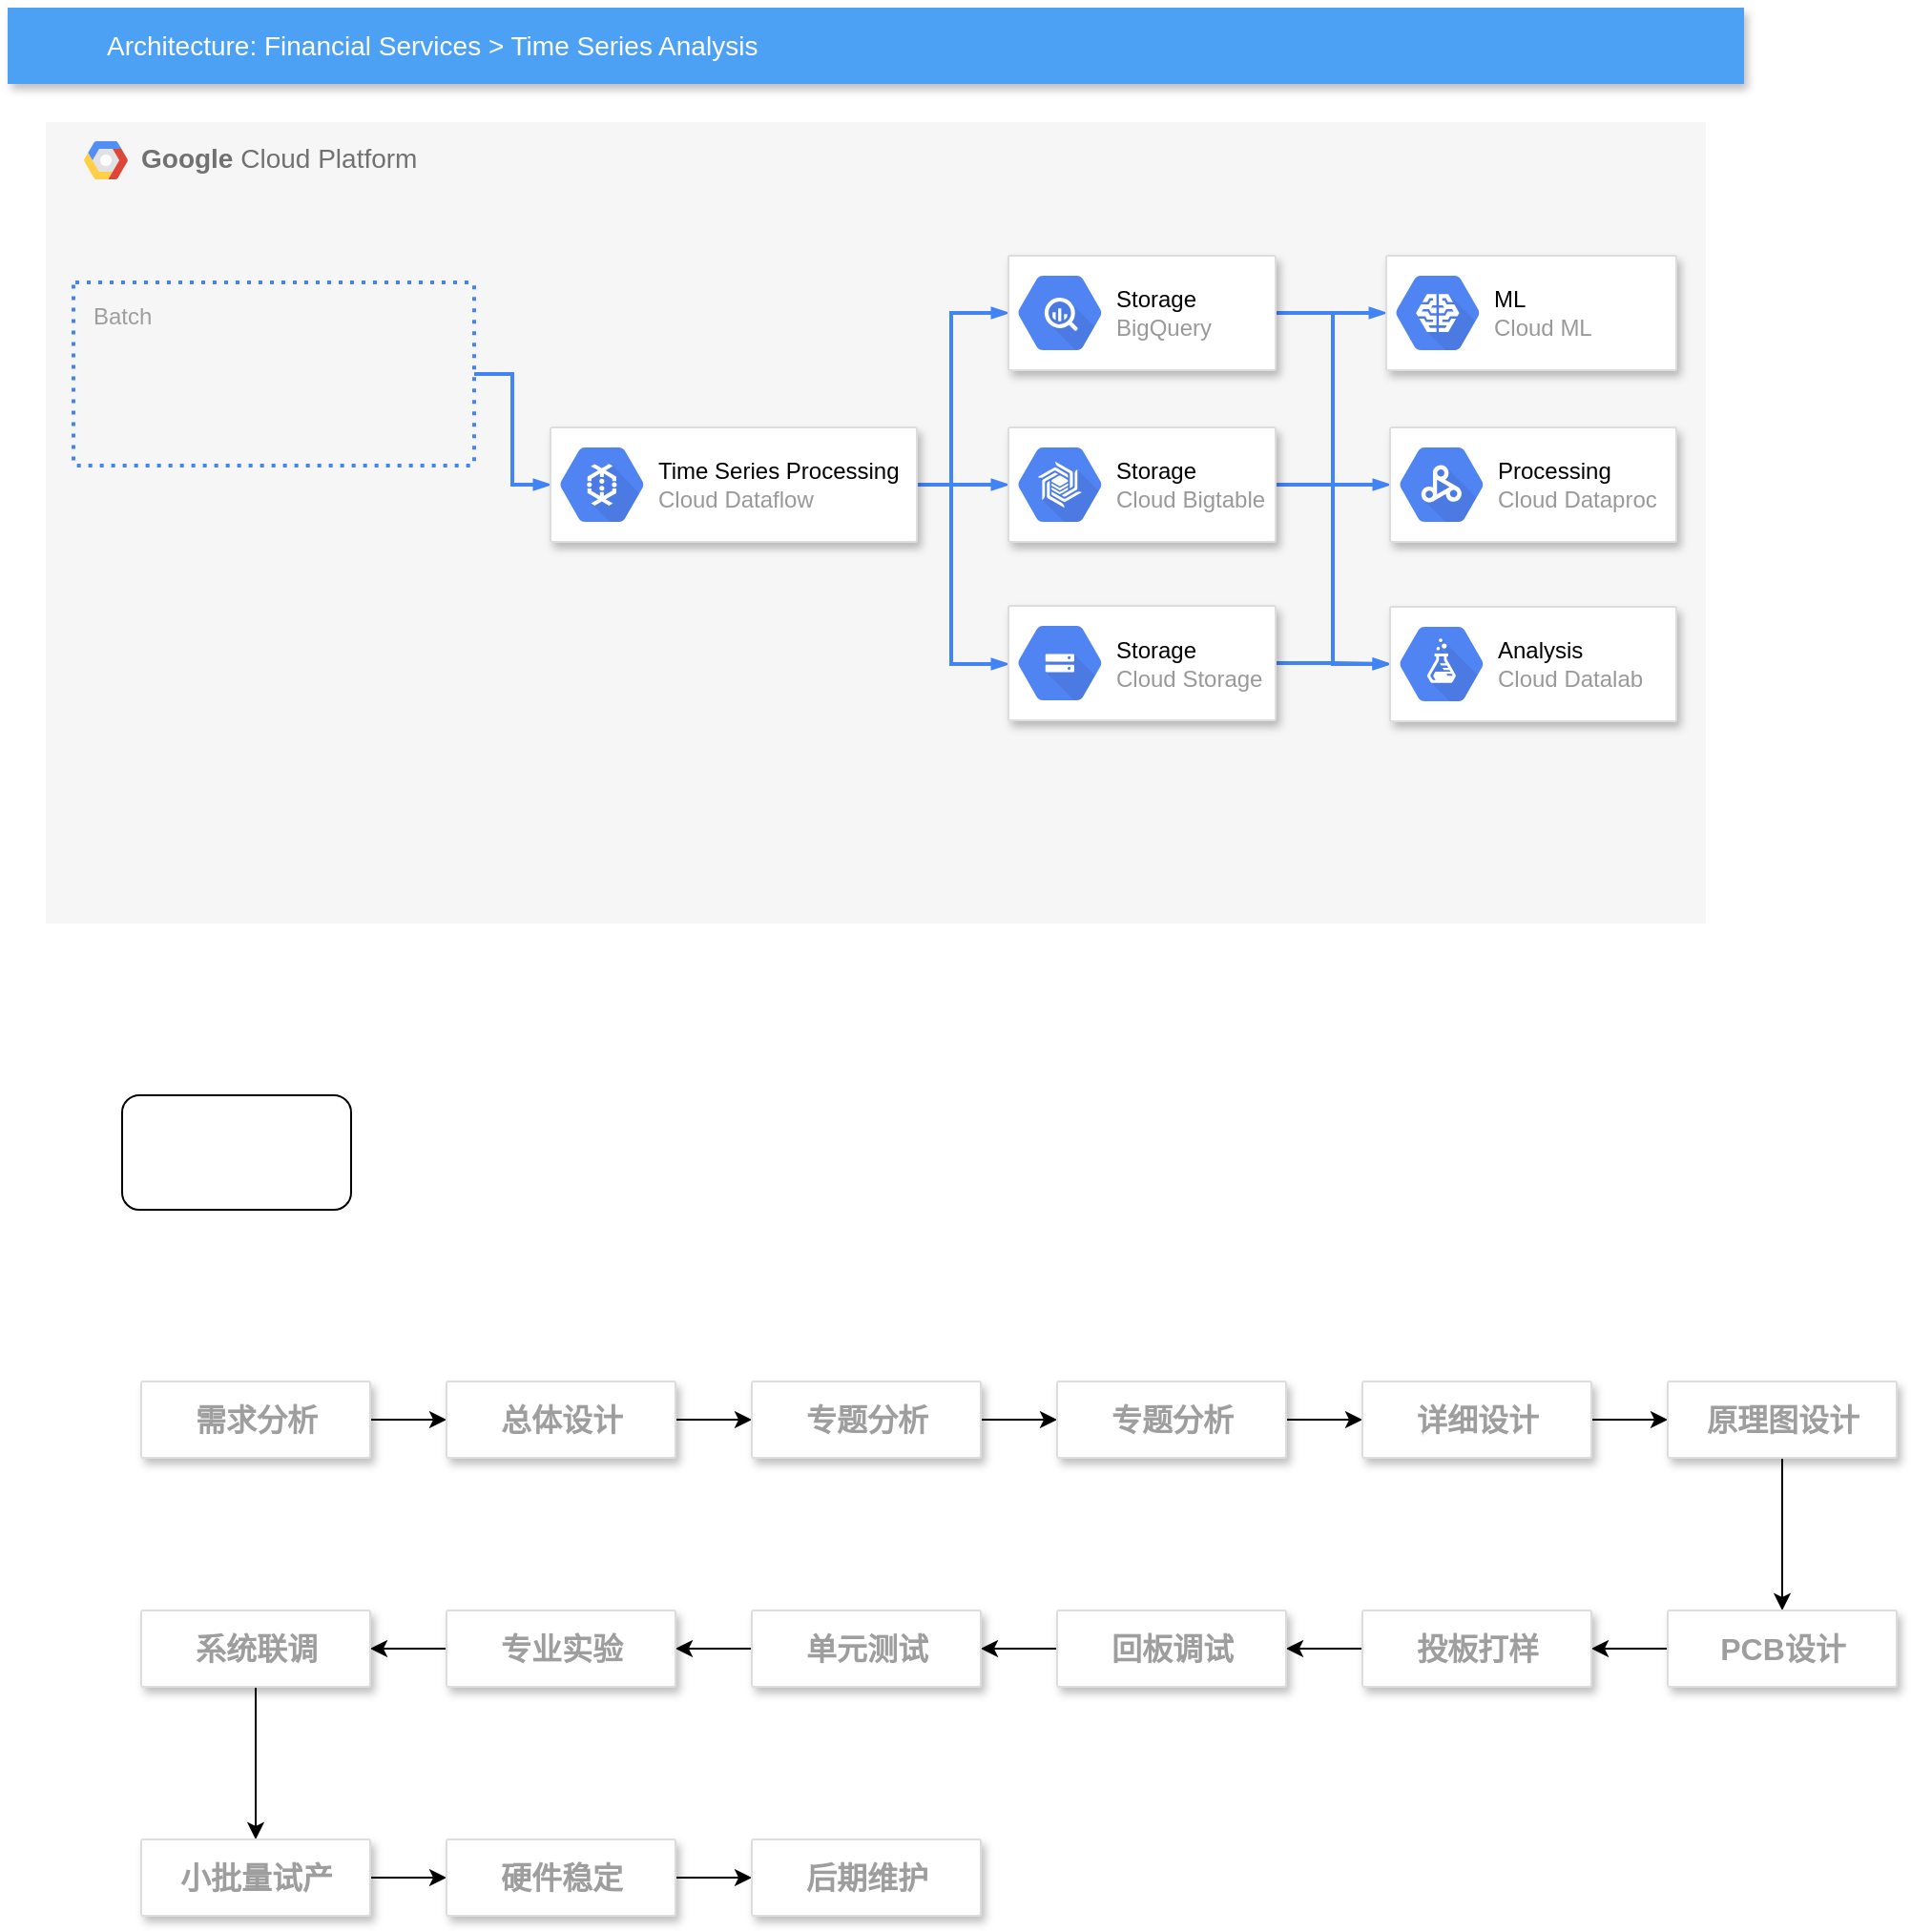 <mxfile version="10.6.6" type="github"><diagram id="f106602c-feb2-e66a-4537-3a34d633f6aa" name="Page-1"><mxGraphModel dx="1443" dy="841" grid="1" gridSize="10" guides="1" tooltips="1" connect="1" arrows="1" fold="1" page="1" pageScale="1" pageWidth="1169" pageHeight="827" background="#ffffff" math="0" shadow="0"><root><mxCell id="0"/><mxCell id="1" parent="0"/><mxCell id="14" value="&lt;b&gt;Google &lt;/b&gt;Cloud Platform" style="fillColor=#F6F6F6;strokeColor=none;shadow=0;gradientColor=none;fontSize=14;align=left;spacing=10;fontColor=#717171;9E9E9E;verticalAlign=top;spacingTop=-4;fontStyle=0;spacingLeft=40;html=1;" parent="1" vertex="1"><mxGeometry x="150" y="100" width="870" height="420" as="geometry"/></mxCell><mxCell id="15" value="" style="shape=mxgraph.gcp2.google_cloud_platform;fillColor=#F6F6F6;strokeColor=none;shadow=0;gradientColor=none;" parent="14" vertex="1"><mxGeometry width="23" height="20" relative="1" as="geometry"><mxPoint x="20" y="10" as="offset"/></mxGeometry></mxCell><mxCell id="721" style="edgeStyle=orthogonalEdgeStyle;rounded=0;html=1;labelBackgroundColor=none;startFill=1;startSize=4;endArrow=blockThin;endFill=1;endSize=4;jettySize=auto;orthogonalLoop=1;strokeColor=#4284F3;strokeWidth=2;fontSize=12;fontColor=#000000;align=center;dashed=0;" parent="1" source="653" target="700" edge="1"><mxGeometry relative="1" as="geometry"/></mxCell><mxCell id="653" value="Batch" style="rounded=1;absoluteArcSize=1;arcSize=2;html=1;strokeColor=#4284F3;gradientColor=none;shadow=0;dashed=1;fontSize=12;fontColor=#9E9E9E;align=left;verticalAlign=top;spacing=10;spacingTop=-4;fillColor=none;dashPattern=1 2;strokeWidth=2;" parent="1" vertex="1"><mxGeometry x="164.5" y="184" width="210" height="96" as="geometry"/></mxCell><mxCell id="2" value="Architecture: Financial Services &amp;gt; Time Series Analysis" style="fillColor=#4DA1F5;strokeColor=none;shadow=1;gradientColor=none;fontSize=14;align=left;spacingLeft=50;fontColor=#ffffff;html=1;" parent="1" vertex="1"><mxGeometry x="130" y="40" width="910" height="40" as="geometry"/></mxCell><mxCell id="D6XJR3hi3Ydohm2F1cCN-746" style="edgeStyle=orthogonalEdgeStyle;rounded=0;orthogonalLoop=1;jettySize=auto;html=1;exitX=1;exitY=0.5;exitDx=0;exitDy=0;entryX=0;entryY=0.5;entryDx=0;entryDy=0;" edge="1" parent="1" source="694" target="D6XJR3hi3Ydohm2F1cCN-731"><mxGeometry relative="1" as="geometry"/></mxCell><mxCell id="694" value="&lt;b&gt;&lt;font style=&quot;font-size: 16px&quot;&gt;需求分析&lt;/font&gt;&lt;/b&gt;" style="strokeColor=#dddddd;fillColor=#ffffff;shadow=1;strokeWidth=1;rounded=1;absoluteArcSize=1;arcSize=2;fontSize=10;fontColor=#9E9E9E;align=center;html=1;" parent="1" vertex="1"><mxGeometry x="200" y="760" width="120" height="40" as="geometry"/></mxCell><mxCell id="723" style="edgeStyle=orthogonalEdgeStyle;rounded=0;html=1;labelBackgroundColor=none;startFill=1;startSize=4;endArrow=blockThin;endFill=1;endSize=4;jettySize=auto;orthogonalLoop=1;strokeColor=#4284F3;strokeWidth=2;fontSize=12;fontColor=#000000;align=center;dashed=0;" parent="1" source="700" target="706" edge="1"><mxGeometry relative="1" as="geometry"><Array as="points"><mxPoint x="624.5" y="290"/><mxPoint x="624.5" y="200"/></Array></mxGeometry></mxCell><mxCell id="724" style="edgeStyle=orthogonalEdgeStyle;rounded=0;html=1;labelBackgroundColor=none;startFill=1;startSize=4;endArrow=blockThin;endFill=1;endSize=4;jettySize=auto;orthogonalLoop=1;strokeColor=#4284F3;strokeWidth=2;fontSize=12;fontColor=#000000;align=center;dashed=0;" parent="1" source="700" target="704" edge="1"><mxGeometry relative="1" as="geometry"/></mxCell><mxCell id="725" style="edgeStyle=orthogonalEdgeStyle;rounded=0;html=1;labelBackgroundColor=none;startFill=1;startSize=4;endArrow=blockThin;endFill=1;endSize=4;jettySize=auto;orthogonalLoop=1;strokeColor=#4284F3;strokeWidth=2;fontSize=12;fontColor=#000000;align=center;dashed=0;" parent="1" source="700" target="710" edge="1"><mxGeometry relative="1" as="geometry"><Array as="points"><mxPoint x="624.5" y="290"/><mxPoint x="624.5" y="384"/></Array></mxGeometry></mxCell><mxCell id="700" value="" style="strokeColor=#dddddd;fillColor=#ffffff;shadow=1;strokeWidth=1;rounded=1;absoluteArcSize=1;arcSize=2;fontSize=10;fontColor=#9E9E9E;align=center;html=1;" parent="1" vertex="1"><mxGeometry x="414.5" y="260" width="192" height="60" as="geometry"/></mxCell><mxCell id="701" value="&lt;font color=&quot;#000000&quot;&gt;Time Series Processing&lt;/font&gt;&lt;br&gt;Cloud Dataflow" style="dashed=0;connectable=0;html=1;fillColor=#5184F3;strokeColor=none;shape=mxgraph.gcp2.cloud_dataflow;part=1;labelPosition=right;verticalLabelPosition=middle;align=left;verticalAlign=middle;spacingLeft=5;fontColor=#999999;fontSize=12;" parent="700" vertex="1"><mxGeometry y="0.5" width="44" height="39" relative="1" as="geometry"><mxPoint x="5" y="-19.5" as="offset"/></mxGeometry></mxCell><mxCell id="727" style="edgeStyle=orthogonalEdgeStyle;rounded=0;html=1;labelBackgroundColor=none;startFill=1;startSize=4;endArrow=blockThin;endFill=1;endSize=4;jettySize=auto;orthogonalLoop=1;strokeColor=#4284F3;strokeWidth=2;fontSize=12;fontColor=#000000;align=center;dashed=0;" parent="1" source="704" target="718" edge="1"><mxGeometry relative="1" as="geometry"/></mxCell><mxCell id="704" value="" style="strokeColor=#dddddd;fillColor=#ffffff;shadow=1;strokeWidth=1;rounded=1;absoluteArcSize=1;arcSize=2;fontSize=10;fontColor=#9E9E9E;align=center;html=1;" parent="1" vertex="1"><mxGeometry x="654.5" y="260" width="140" height="60" as="geometry"/></mxCell><mxCell id="705" value="&lt;font color=&quot;#000000&quot;&gt;Storage&lt;/font&gt;&lt;br&gt;Cloud Bigtable" style="dashed=0;connectable=0;html=1;fillColor=#5184F3;strokeColor=none;shape=mxgraph.gcp2.cloud_bigtable;part=1;labelPosition=right;verticalLabelPosition=middle;align=left;verticalAlign=middle;spacingLeft=5;fontColor=#999999;fontSize=12;" parent="704" vertex="1"><mxGeometry y="0.5" width="44" height="39" relative="1" as="geometry"><mxPoint x="5" y="-19.5" as="offset"/></mxGeometry></mxCell><mxCell id="726" style="edgeStyle=orthogonalEdgeStyle;rounded=0;html=1;labelBackgroundColor=none;startFill=1;startSize=4;endArrow=blockThin;endFill=1;endSize=4;jettySize=auto;orthogonalLoop=1;strokeColor=#4284F3;strokeWidth=2;fontSize=12;fontColor=#000000;align=center;dashed=0;" parent="1" source="706" target="712" edge="1"><mxGeometry relative="1" as="geometry"/></mxCell><mxCell id="729" style="edgeStyle=orthogonalEdgeStyle;rounded=0;html=1;labelBackgroundColor=none;startFill=1;startSize=4;endArrow=blockThin;endFill=1;endSize=4;jettySize=auto;orthogonalLoop=1;strokeColor=#4284F3;strokeWidth=2;fontSize=12;fontColor=#000000;align=center;dashed=0;" parent="1" source="706" target="716" edge="1"><mxGeometry relative="1" as="geometry"><Array as="points"><mxPoint x="824.5" y="200"/><mxPoint x="824.5" y="384"/></Array></mxGeometry></mxCell><mxCell id="706" value="" style="strokeColor=#dddddd;fillColor=#ffffff;shadow=1;strokeWidth=1;rounded=1;absoluteArcSize=1;arcSize=2;fontSize=10;fontColor=#9E9E9E;align=center;html=1;" parent="1" vertex="1"><mxGeometry x="654.5" y="170" width="140" height="60" as="geometry"/></mxCell><mxCell id="707" value="&lt;font color=&quot;#000000&quot;&gt;Storage&lt;/font&gt;&lt;br&gt;BigQuery" style="dashed=0;connectable=0;html=1;fillColor=#5184F3;strokeColor=none;shape=mxgraph.gcp2.bigquery;part=1;labelPosition=right;verticalLabelPosition=middle;align=left;verticalAlign=middle;spacingLeft=5;fontColor=#999999;fontSize=12;" parent="706" vertex="1"><mxGeometry y="0.5" width="44" height="39" relative="1" as="geometry"><mxPoint x="5" y="-19.5" as="offset"/></mxGeometry></mxCell><mxCell id="728" style="edgeStyle=orthogonalEdgeStyle;rounded=0;html=1;labelBackgroundColor=none;startFill=1;startSize=4;endArrow=blockThin;endFill=1;endSize=4;jettySize=auto;orthogonalLoop=1;strokeColor=#4284F3;strokeWidth=2;fontSize=12;fontColor=#000000;align=center;dashed=0;" parent="1" source="710" target="716" edge="1"><mxGeometry relative="1" as="geometry"/></mxCell><mxCell id="710" value="" style="strokeColor=#dddddd;fillColor=#ffffff;shadow=1;strokeWidth=1;rounded=1;absoluteArcSize=1;arcSize=2;fontSize=10;fontColor=#9E9E9E;align=center;html=1;" parent="1" vertex="1"><mxGeometry x="654.5" y="353.5" width="140" height="60" as="geometry"/></mxCell><mxCell id="711" value="&lt;font color=&quot;#000000&quot;&gt;Storage&lt;/font&gt;&lt;br&gt;Cloud Storage" style="dashed=0;connectable=0;html=1;fillColor=#5184F3;strokeColor=none;shape=mxgraph.gcp2.cloud_storage;part=1;labelPosition=right;verticalLabelPosition=middle;align=left;verticalAlign=middle;spacingLeft=5;fontColor=#999999;fontSize=12;" parent="710" vertex="1"><mxGeometry y="0.5" width="44" height="39" relative="1" as="geometry"><mxPoint x="5" y="-19.5" as="offset"/></mxGeometry></mxCell><mxCell id="712" value="" style="strokeColor=#dddddd;fillColor=#ffffff;shadow=1;strokeWidth=1;rounded=1;absoluteArcSize=1;arcSize=2;fontSize=10;fontColor=#9E9E9E;align=center;html=1;" parent="1" vertex="1"><mxGeometry x="852.5" y="170" width="152" height="60" as="geometry"/></mxCell><mxCell id="713" value="&lt;font color=&quot;#000000&quot;&gt;ML&lt;/font&gt;&lt;br&gt;Cloud ML" style="dashed=0;connectable=0;html=1;fillColor=#5184F3;strokeColor=none;shape=mxgraph.gcp2.cloud_machine_learning;part=1;labelPosition=right;verticalLabelPosition=middle;align=left;verticalAlign=middle;spacingLeft=5;fontColor=#999999;fontSize=12;" parent="712" vertex="1"><mxGeometry y="0.5" width="44" height="39" relative="1" as="geometry"><mxPoint x="5" y="-19.5" as="offset"/></mxGeometry></mxCell><mxCell id="716" value="" style="strokeColor=#dddddd;fillColor=#ffffff;shadow=1;strokeWidth=1;rounded=1;absoluteArcSize=1;arcSize=2;fontSize=10;fontColor=#9E9E9E;align=center;html=1;" parent="1" vertex="1"><mxGeometry x="854.5" y="354" width="150" height="60" as="geometry"/></mxCell><mxCell id="717" value="&lt;font color=&quot;#000000&quot;&gt;Analysis&lt;/font&gt;&lt;br&gt;Cloud Datalab" style="dashed=0;connectable=0;html=1;fillColor=#5184F3;strokeColor=none;shape=mxgraph.gcp2.cloud_datalab;part=1;labelPosition=right;verticalLabelPosition=middle;align=left;verticalAlign=middle;spacingLeft=5;fontColor=#999999;fontSize=12;" parent="716" vertex="1"><mxGeometry y="0.5" width="44" height="39" relative="1" as="geometry"><mxPoint x="5" y="-19.5" as="offset"/></mxGeometry></mxCell><mxCell id="718" value="" style="strokeColor=#dddddd;fillColor=#ffffff;shadow=1;strokeWidth=1;rounded=1;absoluteArcSize=1;arcSize=2;fontSize=10;fontColor=#9E9E9E;align=center;html=1;" parent="1" vertex="1"><mxGeometry x="854.5" y="260" width="150" height="60" as="geometry"/></mxCell><mxCell id="719" value="&lt;font color=&quot;#000000&quot;&gt;Processing&lt;/font&gt;&lt;br&gt;Cloud Dataproc" style="dashed=0;connectable=0;html=1;fillColor=#5184F3;strokeColor=none;shape=mxgraph.gcp2.cloud_dataproc;part=1;labelPosition=right;verticalLabelPosition=middle;align=left;verticalAlign=middle;spacingLeft=5;fontColor=#999999;fontSize=12;" parent="718" vertex="1"><mxGeometry y="0.5" width="44" height="39" relative="1" as="geometry"><mxPoint x="5" y="-19.5" as="offset"/></mxGeometry></mxCell><mxCell id="D6XJR3hi3Ydohm2F1cCN-729" value="" style="rounded=1;whiteSpace=wrap;html=1;" vertex="1" parent="1"><mxGeometry x="190" y="610" width="120" height="60" as="geometry"/></mxCell><mxCell id="D6XJR3hi3Ydohm2F1cCN-747" value="" style="edgeStyle=orthogonalEdgeStyle;rounded=0;orthogonalLoop=1;jettySize=auto;html=1;" edge="1" parent="1" source="D6XJR3hi3Ydohm2F1cCN-731" target="D6XJR3hi3Ydohm2F1cCN-732"><mxGeometry relative="1" as="geometry"/></mxCell><mxCell id="D6XJR3hi3Ydohm2F1cCN-731" value="&lt;b&gt;&lt;font style=&quot;font-size: 16px&quot;&gt;总体设计&lt;br&gt;&lt;/font&gt;&lt;/b&gt;" style="strokeColor=#dddddd;fillColor=#ffffff;shadow=1;strokeWidth=1;rounded=1;absoluteArcSize=1;arcSize=2;fontSize=10;fontColor=#9E9E9E;align=center;html=1;" vertex="1" parent="1"><mxGeometry x="360" y="760" width="120" height="40" as="geometry"/></mxCell><mxCell id="D6XJR3hi3Ydohm2F1cCN-748" value="" style="edgeStyle=orthogonalEdgeStyle;rounded=0;orthogonalLoop=1;jettySize=auto;html=1;" edge="1" parent="1" source="D6XJR3hi3Ydohm2F1cCN-732" target="D6XJR3hi3Ydohm2F1cCN-733"><mxGeometry relative="1" as="geometry"/></mxCell><mxCell id="D6XJR3hi3Ydohm2F1cCN-732" value="&lt;b&gt;&lt;font style=&quot;font-size: 16px&quot;&gt;专题分析&lt;br&gt;&lt;/font&gt;&lt;/b&gt;" style="strokeColor=#dddddd;fillColor=#ffffff;shadow=1;strokeWidth=1;rounded=1;absoluteArcSize=1;arcSize=2;fontSize=10;fontColor=#9E9E9E;align=center;html=1;" vertex="1" parent="1"><mxGeometry x="520" y="760" width="120" height="40" as="geometry"/></mxCell><mxCell id="D6XJR3hi3Ydohm2F1cCN-749" value="" style="edgeStyle=orthogonalEdgeStyle;rounded=0;orthogonalLoop=1;jettySize=auto;html=1;" edge="1" parent="1" source="D6XJR3hi3Ydohm2F1cCN-733" target="D6XJR3hi3Ydohm2F1cCN-734"><mxGeometry relative="1" as="geometry"/></mxCell><mxCell id="D6XJR3hi3Ydohm2F1cCN-733" value="&lt;b&gt;&lt;font style=&quot;font-size: 16px&quot;&gt;专题分析&lt;br&gt;&lt;/font&gt;&lt;/b&gt;" style="strokeColor=#dddddd;fillColor=#ffffff;shadow=1;strokeWidth=1;rounded=1;absoluteArcSize=1;arcSize=2;fontSize=10;fontColor=#9E9E9E;align=center;html=1;" vertex="1" parent="1"><mxGeometry x="680" y="760" width="120" height="40" as="geometry"/></mxCell><mxCell id="D6XJR3hi3Ydohm2F1cCN-750" value="" style="edgeStyle=orthogonalEdgeStyle;rounded=0;orthogonalLoop=1;jettySize=auto;html=1;" edge="1" parent="1" source="D6XJR3hi3Ydohm2F1cCN-734" target="D6XJR3hi3Ydohm2F1cCN-735"><mxGeometry relative="1" as="geometry"/></mxCell><mxCell id="D6XJR3hi3Ydohm2F1cCN-734" value="&lt;b&gt;&lt;font style=&quot;font-size: 16px&quot;&gt;详细设计&lt;br&gt;&lt;/font&gt;&lt;/b&gt;" style="strokeColor=#dddddd;fillColor=#ffffff;shadow=1;strokeWidth=1;rounded=1;absoluteArcSize=1;arcSize=2;fontSize=10;fontColor=#9E9E9E;align=center;html=1;" vertex="1" parent="1"><mxGeometry x="840" y="760" width="120" height="40" as="geometry"/></mxCell><mxCell id="D6XJR3hi3Ydohm2F1cCN-752" value="" style="edgeStyle=orthogonalEdgeStyle;rounded=0;orthogonalLoop=1;jettySize=auto;html=1;" edge="1" parent="1" source="D6XJR3hi3Ydohm2F1cCN-735"><mxGeometry relative="1" as="geometry"><mxPoint x="1060.0" y="880" as="targetPoint"/></mxGeometry></mxCell><mxCell id="D6XJR3hi3Ydohm2F1cCN-735" value="&lt;b&gt;&lt;font style=&quot;font-size: 16px&quot;&gt;原理图设计&lt;br&gt;&lt;/font&gt;&lt;/b&gt;" style="strokeColor=#dddddd;fillColor=#ffffff;shadow=1;strokeWidth=1;rounded=1;absoluteArcSize=1;arcSize=2;fontSize=10;fontColor=#9E9E9E;align=center;html=1;" vertex="1" parent="1"><mxGeometry x="1000" y="760" width="120" height="40" as="geometry"/></mxCell><mxCell id="D6XJR3hi3Ydohm2F1cCN-753" value="" style="edgeStyle=orthogonalEdgeStyle;rounded=0;orthogonalLoop=1;jettySize=auto;html=1;" edge="1" parent="1" source="D6XJR3hi3Ydohm2F1cCN-736" target="D6XJR3hi3Ydohm2F1cCN-737"><mxGeometry relative="1" as="geometry"/></mxCell><mxCell id="D6XJR3hi3Ydohm2F1cCN-736" value="&lt;b&gt;&lt;font style=&quot;font-size: 16px&quot;&gt;PCB设计&lt;br&gt;&lt;/font&gt;&lt;/b&gt;" style="strokeColor=#dddddd;fillColor=#ffffff;shadow=1;strokeWidth=1;rounded=1;absoluteArcSize=1;arcSize=2;fontSize=10;fontColor=#9E9E9E;align=center;html=1;" vertex="1" parent="1"><mxGeometry x="1000" y="880" width="120" height="40" as="geometry"/></mxCell><mxCell id="D6XJR3hi3Ydohm2F1cCN-754" value="" style="edgeStyle=orthogonalEdgeStyle;rounded=0;orthogonalLoop=1;jettySize=auto;html=1;" edge="1" parent="1" source="D6XJR3hi3Ydohm2F1cCN-737" target="D6XJR3hi3Ydohm2F1cCN-738"><mxGeometry relative="1" as="geometry"/></mxCell><mxCell id="D6XJR3hi3Ydohm2F1cCN-737" value="&lt;b&gt;&lt;font style=&quot;font-size: 16px&quot;&gt;投板打样&lt;br&gt;&lt;/font&gt;&lt;/b&gt;" style="strokeColor=#dddddd;fillColor=#ffffff;shadow=1;strokeWidth=1;rounded=1;absoluteArcSize=1;arcSize=2;fontSize=10;fontColor=#9E9E9E;align=center;html=1;" vertex="1" parent="1"><mxGeometry x="840" y="880" width="120" height="40" as="geometry"/></mxCell><mxCell id="D6XJR3hi3Ydohm2F1cCN-755" value="" style="edgeStyle=orthogonalEdgeStyle;rounded=0;orthogonalLoop=1;jettySize=auto;html=1;" edge="1" parent="1" source="D6XJR3hi3Ydohm2F1cCN-738" target="D6XJR3hi3Ydohm2F1cCN-739"><mxGeometry relative="1" as="geometry"/></mxCell><mxCell id="D6XJR3hi3Ydohm2F1cCN-738" value="&lt;b&gt;&lt;font style=&quot;font-size: 16px&quot;&gt;回板调试&lt;br&gt;&lt;/font&gt;&lt;/b&gt;" style="strokeColor=#dddddd;fillColor=#ffffff;shadow=1;strokeWidth=1;rounded=1;absoluteArcSize=1;arcSize=2;fontSize=10;fontColor=#9E9E9E;align=center;html=1;" vertex="1" parent="1"><mxGeometry x="680" y="880" width="120" height="40" as="geometry"/></mxCell><mxCell id="D6XJR3hi3Ydohm2F1cCN-756" value="" style="edgeStyle=orthogonalEdgeStyle;rounded=0;orthogonalLoop=1;jettySize=auto;html=1;" edge="1" parent="1" source="D6XJR3hi3Ydohm2F1cCN-739" target="D6XJR3hi3Ydohm2F1cCN-740"><mxGeometry relative="1" as="geometry"/></mxCell><mxCell id="D6XJR3hi3Ydohm2F1cCN-739" value="&lt;b&gt;&lt;font style=&quot;font-size: 16px&quot;&gt;单元测试&lt;br&gt;&lt;/font&gt;&lt;/b&gt;" style="strokeColor=#dddddd;fillColor=#ffffff;shadow=1;strokeWidth=1;rounded=1;absoluteArcSize=1;arcSize=2;fontSize=10;fontColor=#9E9E9E;align=center;html=1;" vertex="1" parent="1"><mxGeometry x="520" y="880" width="120" height="40" as="geometry"/></mxCell><mxCell id="D6XJR3hi3Ydohm2F1cCN-757" value="" style="edgeStyle=orthogonalEdgeStyle;rounded=0;orthogonalLoop=1;jettySize=auto;html=1;" edge="1" parent="1" source="D6XJR3hi3Ydohm2F1cCN-740" target="D6XJR3hi3Ydohm2F1cCN-741"><mxGeometry relative="1" as="geometry"/></mxCell><mxCell id="D6XJR3hi3Ydohm2F1cCN-740" value="&lt;b&gt;&lt;font style=&quot;font-size: 16px&quot;&gt;专业实验&lt;br&gt;&lt;/font&gt;&lt;/b&gt;" style="strokeColor=#dddddd;fillColor=#ffffff;shadow=1;strokeWidth=1;rounded=1;absoluteArcSize=1;arcSize=2;fontSize=10;fontColor=#9E9E9E;align=center;html=1;" vertex="1" parent="1"><mxGeometry x="360" y="880" width="120" height="40" as="geometry"/></mxCell><mxCell id="D6XJR3hi3Ydohm2F1cCN-758" value="" style="edgeStyle=orthogonalEdgeStyle;rounded=0;orthogonalLoop=1;jettySize=auto;html=1;" edge="1" parent="1" source="D6XJR3hi3Ydohm2F1cCN-741" target="D6XJR3hi3Ydohm2F1cCN-742"><mxGeometry relative="1" as="geometry"/></mxCell><mxCell id="D6XJR3hi3Ydohm2F1cCN-741" value="&lt;b&gt;&lt;font style=&quot;font-size: 16px&quot;&gt;系统联调&lt;br&gt;&lt;/font&gt;&lt;/b&gt;" style="strokeColor=#dddddd;fillColor=#ffffff;shadow=1;strokeWidth=1;rounded=1;absoluteArcSize=1;arcSize=2;fontSize=10;fontColor=#9E9E9E;align=center;html=1;" vertex="1" parent="1"><mxGeometry x="200" y="880" width="120" height="40" as="geometry"/></mxCell><mxCell id="D6XJR3hi3Ydohm2F1cCN-759" value="" style="edgeStyle=orthogonalEdgeStyle;rounded=0;orthogonalLoop=1;jettySize=auto;html=1;" edge="1" parent="1" source="D6XJR3hi3Ydohm2F1cCN-742" target="D6XJR3hi3Ydohm2F1cCN-744"><mxGeometry relative="1" as="geometry"/></mxCell><mxCell id="D6XJR3hi3Ydohm2F1cCN-742" value="&lt;b&gt;&lt;font style=&quot;font-size: 16px&quot;&gt;小批量试产&lt;br&gt;&lt;/font&gt;&lt;/b&gt;" style="strokeColor=#dddddd;fillColor=#ffffff;shadow=1;strokeWidth=1;rounded=1;absoluteArcSize=1;arcSize=2;fontSize=10;fontColor=#9E9E9E;align=center;html=1;" vertex="1" parent="1"><mxGeometry x="200" y="1000" width="120" height="40" as="geometry"/></mxCell><mxCell id="D6XJR3hi3Ydohm2F1cCN-760" value="" style="edgeStyle=orthogonalEdgeStyle;rounded=0;orthogonalLoop=1;jettySize=auto;html=1;" edge="1" parent="1" source="D6XJR3hi3Ydohm2F1cCN-744" target="D6XJR3hi3Ydohm2F1cCN-745"><mxGeometry relative="1" as="geometry"/></mxCell><mxCell id="D6XJR3hi3Ydohm2F1cCN-744" value="&lt;b&gt;&lt;font style=&quot;font-size: 16px&quot;&gt;硬件稳定&lt;br&gt;&lt;/font&gt;&lt;/b&gt;" style="strokeColor=#dddddd;fillColor=#ffffff;shadow=1;strokeWidth=1;rounded=1;absoluteArcSize=1;arcSize=2;fontSize=10;fontColor=#9E9E9E;align=center;html=1;" vertex="1" parent="1"><mxGeometry x="360" y="1000" width="120" height="40" as="geometry"/></mxCell><mxCell id="D6XJR3hi3Ydohm2F1cCN-745" value="&lt;b&gt;&lt;font style=&quot;font-size: 16px&quot;&gt;后期维护&lt;br&gt;&lt;/font&gt;&lt;/b&gt;" style="strokeColor=#dddddd;fillColor=#ffffff;shadow=1;strokeWidth=1;rounded=1;absoluteArcSize=1;arcSize=2;fontSize=10;fontColor=#9E9E9E;align=center;html=1;" vertex="1" parent="1"><mxGeometry x="520" y="1000" width="120" height="40" as="geometry"/></mxCell></root></mxGraphModel></diagram></mxfile>
